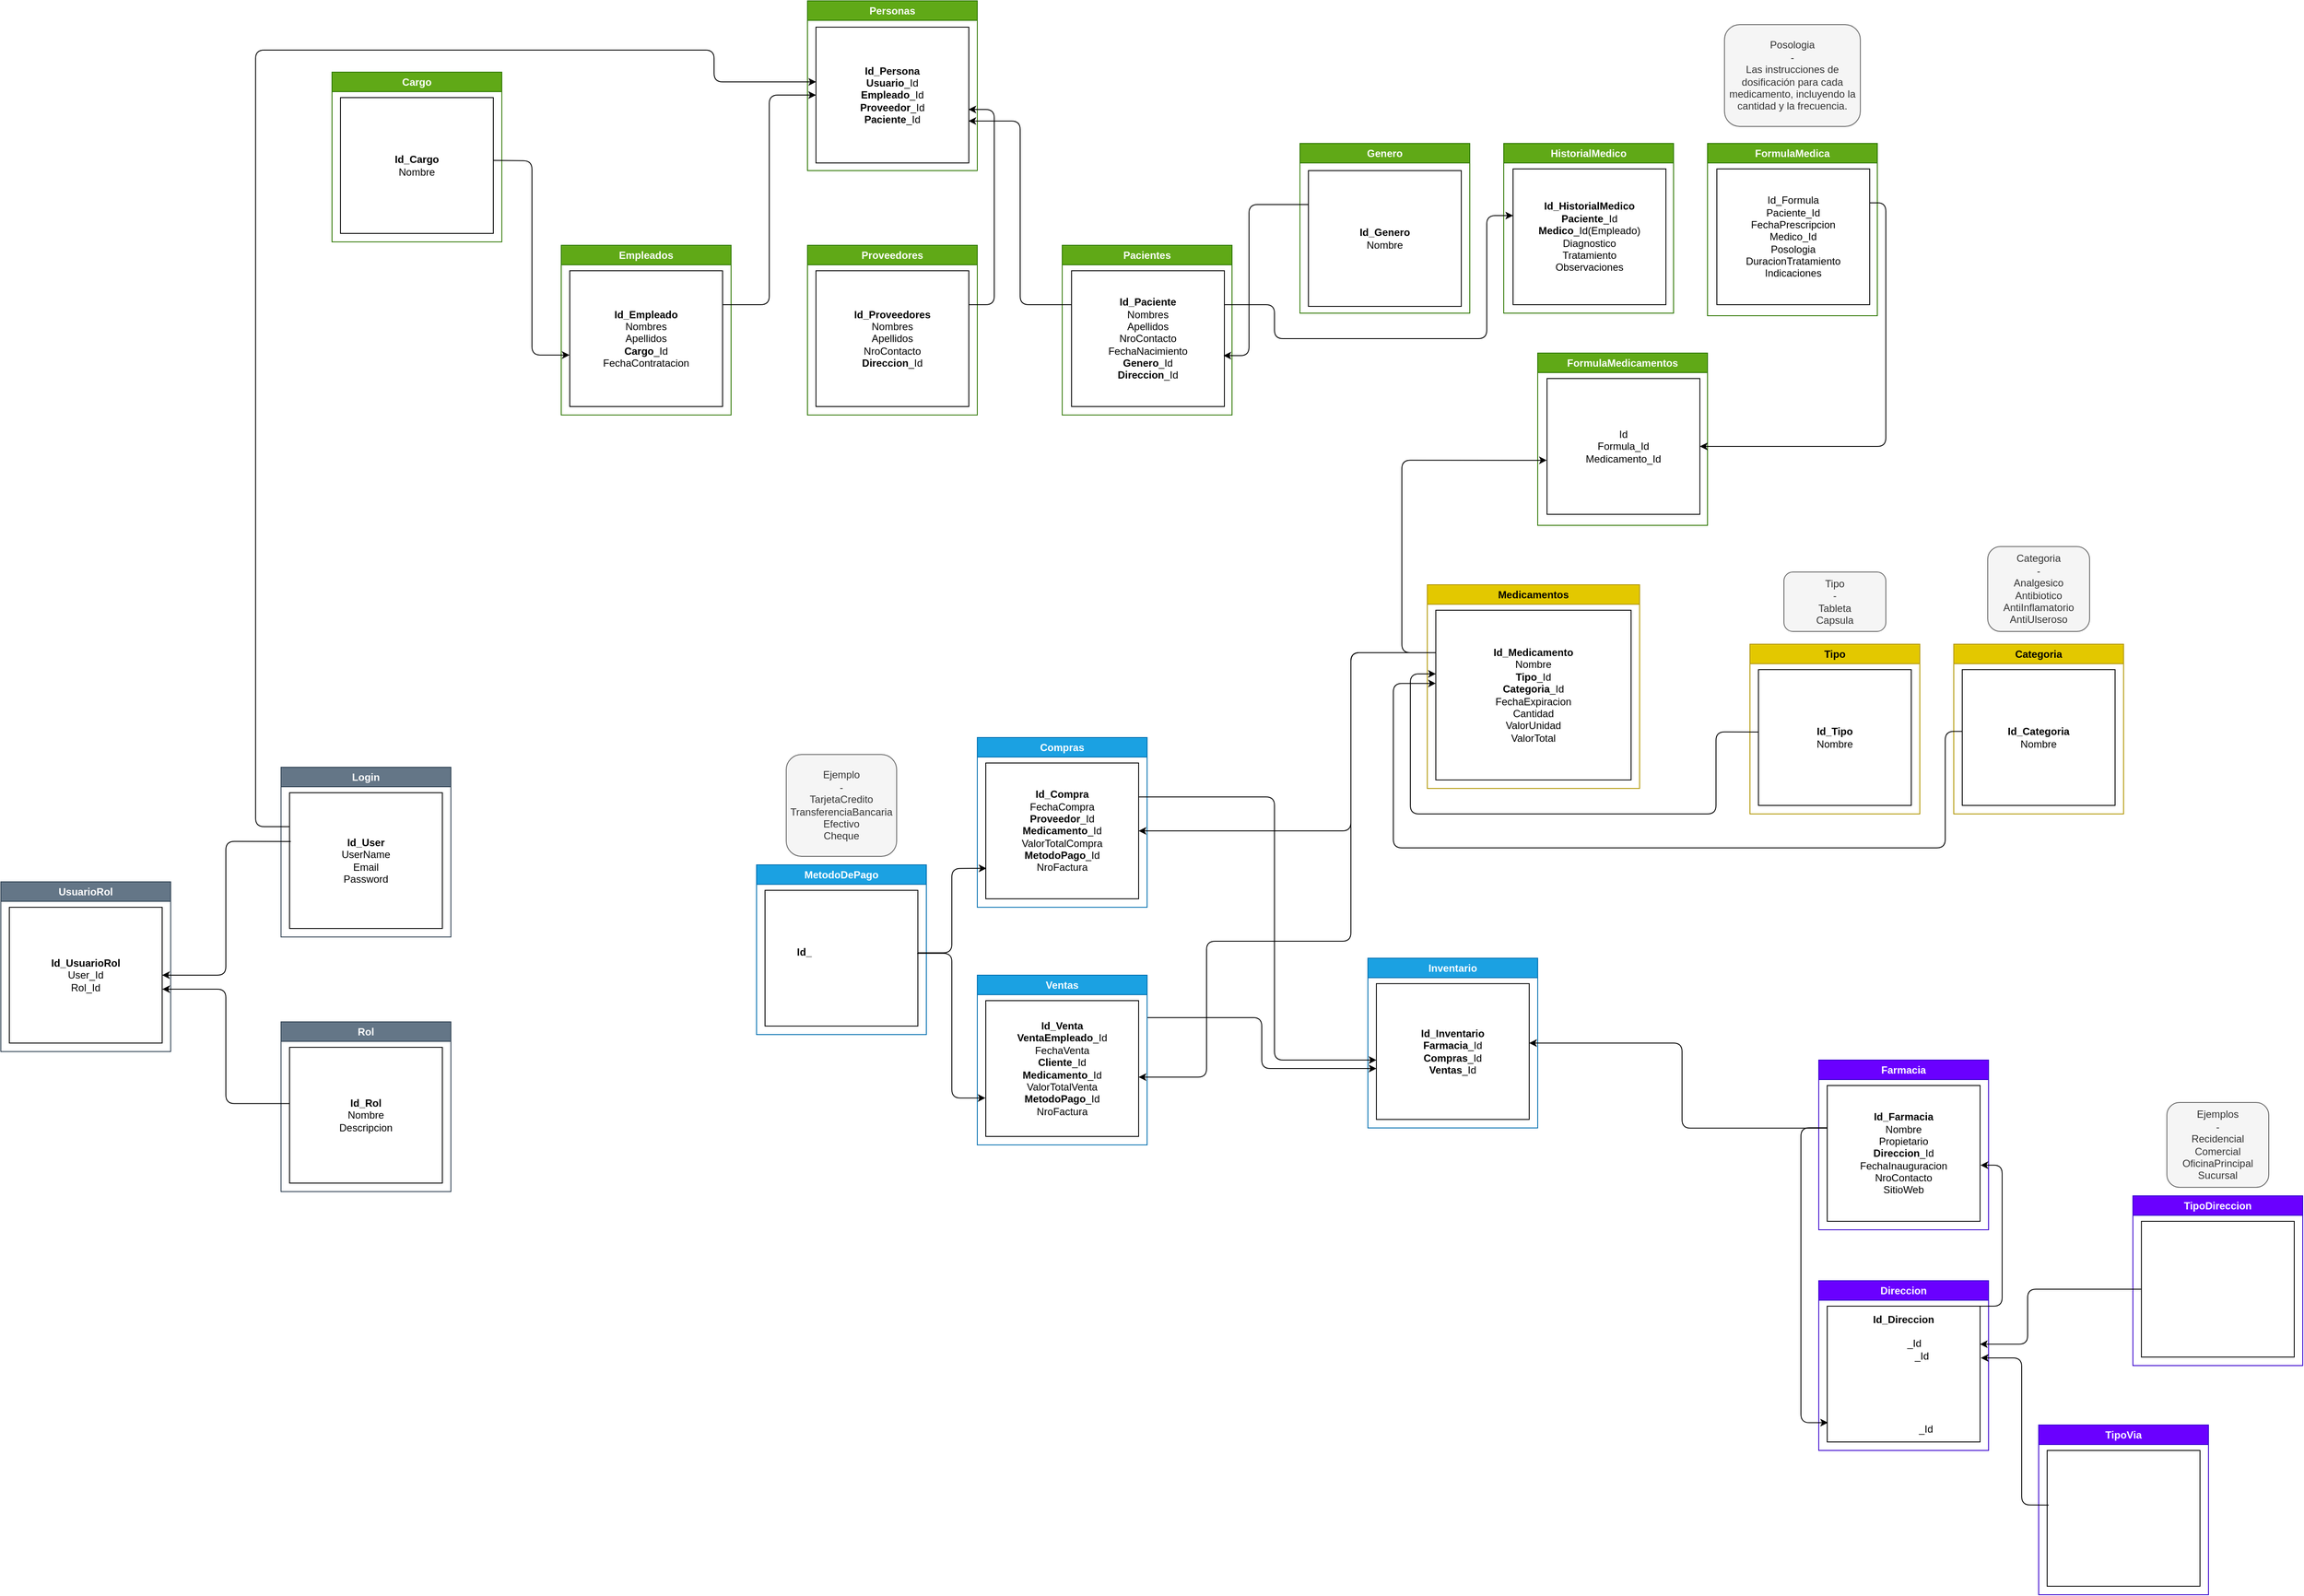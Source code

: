 <mxfile>
    <diagram name="Página-1" id="jpfWLPqKtA525M7urUYz">
        <mxGraphModel dx="3033" dy="2200" grid="1" gridSize="10" guides="1" tooltips="1" connect="1" arrows="1" fold="1" page="1" pageScale="1" pageWidth="827" pageHeight="1169" math="0" shadow="0">
            <root>
                <mxCell id="0"/>
                <mxCell id="1" parent="0"/>
                <mxCell id="NZvGtXNSFo7niaEzpbH--16" value="Compras" style="swimlane;whiteSpace=wrap;html=1;fillColor=#1ba1e2;fontColor=#ffffff;strokeColor=#006EAF;" parent="1" vertex="1">
                    <mxGeometry x="260" y="50" width="200" height="200" as="geometry"/>
                </mxCell>
                <mxCell id="9" value="&lt;b&gt;Id_Compra&lt;br&gt;&lt;/b&gt;FechaCompra&lt;br&gt;&lt;b&gt;Proveedor&lt;/b&gt;_Id&lt;b&gt;&lt;br&gt;Medicamento&lt;/b&gt;_Id&lt;br&gt;ValorTotalCompra&lt;br&gt;&lt;b&gt;MetodoPago&lt;/b&gt;_Id&lt;br&gt;NroFactura" style="whiteSpace=wrap;html=1;" parent="NZvGtXNSFo7niaEzpbH--16" vertex="1">
                    <mxGeometry x="10" y="30" width="180" height="160" as="geometry"/>
                </mxCell>
                <mxCell id="NZvGtXNSFo7niaEzpbH--19" value="Proveedores" style="swimlane;whiteSpace=wrap;html=1;fillColor=#60a917;fontColor=#ffffff;strokeColor=#2D7600;" parent="1" vertex="1">
                    <mxGeometry x="60" y="-530" width="200" height="200" as="geometry"/>
                </mxCell>
                <mxCell id="18" value="&lt;b&gt;Id_Proveedores&lt;/b&gt;&lt;br&gt;Nombres&lt;br&gt;Apellidos&lt;br&gt;NroContacto&lt;br&gt;&lt;b&gt;Direccion&lt;/b&gt;_Id" style="whiteSpace=wrap;html=1;" parent="NZvGtXNSFo7niaEzpbH--19" vertex="1">
                    <mxGeometry x="10" y="30" width="180" height="160" as="geometry"/>
                </mxCell>
                <mxCell id="NZvGtXNSFo7niaEzpbH--20" value="Farmacia" style="swimlane;whiteSpace=wrap;html=1;fillColor=#6a00ff;fontColor=#ffffff;strokeColor=#3700CC;" parent="1" vertex="1">
                    <mxGeometry x="1251" y="430" width="200" height="200" as="geometry"/>
                </mxCell>
                <mxCell id="3" value="&lt;b&gt;Id_Farmacia&lt;/b&gt;&lt;br&gt;Nombre&lt;br&gt;Propietario&lt;br&gt;&lt;b&gt;Direccion&lt;/b&gt;_Id&lt;br&gt;FechaInauguracion&lt;br&gt;NroContacto&lt;br&gt;SitioWeb" style="whiteSpace=wrap;html=1;" parent="NZvGtXNSFo7niaEzpbH--20" vertex="1">
                    <mxGeometry x="10" y="30" width="180" height="160" as="geometry"/>
                </mxCell>
                <mxCell id="NZvGtXNSFo7niaEzpbH--22" value="Personas" style="swimlane;whiteSpace=wrap;html=1;fillColor=#60a917;fontColor=#ffffff;strokeColor=#2D7600;" parent="1" vertex="1">
                    <mxGeometry x="60" y="-818" width="200" height="200" as="geometry"/>
                </mxCell>
                <mxCell id="16" value="&lt;b&gt;Id_Persona&lt;br&gt;&lt;/b&gt;&lt;b&gt;Usuario&lt;/b&gt;_Id&lt;b&gt;&lt;br&gt;Empleado&lt;/b&gt;_Id&lt;br&gt;&lt;b&gt;Proveedor&lt;/b&gt;_Id&lt;br&gt;&lt;b&gt;Paciente&lt;/b&gt;_Id" style="whiteSpace=wrap;html=1;" parent="NZvGtXNSFo7niaEzpbH--22" vertex="1">
                    <mxGeometry x="10" y="31" width="180" height="160" as="geometry"/>
                </mxCell>
                <mxCell id="NZvGtXNSFo7niaEzpbH--23" value="Inventario" style="swimlane;whiteSpace=wrap;html=1;startSize=23;fillColor=#1ba1e2;fontColor=#ffffff;strokeColor=#006EAF;" parent="1" vertex="1">
                    <mxGeometry x="720" y="310" width="200" height="200" as="geometry"/>
                </mxCell>
                <mxCell id="6" value="&lt;b&gt;Id_Inventario&lt;br&gt;Farmacia&lt;/b&gt;_Id&lt;b&gt;&lt;br&gt;Compras&lt;/b&gt;_Id&lt;b&gt;&lt;br&gt;Ventas&lt;/b&gt;_Id" style="whiteSpace=wrap;html=1;" parent="NZvGtXNSFo7niaEzpbH--23" vertex="1">
                    <mxGeometry x="10" y="30" width="180" height="160" as="geometry"/>
                </mxCell>
                <mxCell id="NZvGtXNSFo7niaEzpbH--24" value="Empleados" style="swimlane;whiteSpace=wrap;html=1;fillColor=#60a917;fontColor=#ffffff;strokeColor=#2D7600;" parent="1" vertex="1">
                    <mxGeometry x="-230" y="-530" width="200" height="200" as="geometry"/>
                </mxCell>
                <mxCell id="12" value="&lt;b&gt;Id_Empleado&lt;/b&gt;&lt;br&gt;Nombres&lt;br&gt;Apellidos&lt;br&gt;&lt;b&gt;Cargo&lt;/b&gt;_Id&lt;br&gt;FechaContratacion" style="whiteSpace=wrap;html=1;" parent="NZvGtXNSFo7niaEzpbH--24" vertex="1">
                    <mxGeometry x="10" y="30" width="180" height="160" as="geometry"/>
                </mxCell>
                <mxCell id="NZvGtXNSFo7niaEzpbH--25" value="FormulaMedica" style="swimlane;whiteSpace=wrap;html=1;fillColor=#60a917;fontColor=#ffffff;strokeColor=#2D7600;" parent="1" vertex="1">
                    <mxGeometry x="1120" y="-650" width="200" height="203" as="geometry"/>
                </mxCell>
                <mxCell id="13" value="Id_Formula&lt;br&gt;Paciente_Id&lt;br&gt;FechaPrescripcion&lt;br&gt;Medico_Id&lt;br&gt;Posologia&lt;br&gt;DuracionTratamiento&lt;br&gt;Indicaciones" style="whiteSpace=wrap;html=1;" parent="NZvGtXNSFo7niaEzpbH--25" vertex="1">
                    <mxGeometry x="11" y="30" width="180" height="160" as="geometry"/>
                </mxCell>
                <mxCell id="NZvGtXNSFo7niaEzpbH--26" value="Pacientes" style="swimlane;whiteSpace=wrap;html=1;fillColor=#60a917;fontColor=#ffffff;strokeColor=#2D7600;" parent="1" vertex="1">
                    <mxGeometry x="360" y="-530" width="200" height="200" as="geometry"/>
                </mxCell>
                <mxCell id="17" value="&lt;b&gt;Id_Paciente&lt;/b&gt;&lt;br&gt;Nombres&lt;br&gt;Apellidos&lt;br&gt;NroContacto&lt;br&gt;FechaNacimiento&lt;br&gt;&lt;b&gt;Genero&lt;/b&gt;_Id&lt;br&gt;&lt;b&gt;Direccion&lt;/b&gt;_Id&lt;b&gt;&lt;br&gt;&lt;/b&gt;" style="whiteSpace=wrap;html=1;" parent="NZvGtXNSFo7niaEzpbH--26" vertex="1">
                    <mxGeometry x="11" y="30" width="180" height="160" as="geometry"/>
                </mxCell>
                <mxCell id="61" style="edgeStyle=orthogonalEdgeStyle;html=1;exitX=1;exitY=0.25;exitDx=0;exitDy=0;entryX=0;entryY=0.625;entryDx=0;entryDy=0;entryPerimeter=0;" parent="1" source="NZvGtXNSFo7niaEzpbH--27" target="6" edge="1">
                    <mxGeometry relative="1" as="geometry"/>
                </mxCell>
                <mxCell id="NZvGtXNSFo7niaEzpbH--27" value="Ventas" style="swimlane;whiteSpace=wrap;html=1;fillColor=#1ba1e2;fontColor=#ffffff;strokeColor=#006EAF;" parent="1" vertex="1">
                    <mxGeometry x="260" y="330" width="200" height="200" as="geometry"/>
                </mxCell>
                <mxCell id="8" value="&lt;b&gt;Id_Venta&lt;br&gt;VentaEmpleado&lt;/b&gt;_Id&lt;b&gt;&lt;br&gt;&lt;/b&gt;FechaVenta&lt;br&gt;&lt;b&gt;Cliente&lt;/b&gt;_Id&lt;br&gt;&lt;b&gt;Medicamento&lt;/b&gt;_Id&lt;br&gt;ValorTotalVenta&lt;br&gt;&lt;b&gt;MetodoPago&lt;/b&gt;_Id&lt;br&gt;NroFactura" style="whiteSpace=wrap;html=1;" parent="NZvGtXNSFo7niaEzpbH--27" vertex="1">
                    <mxGeometry x="10" y="30" width="180" height="160" as="geometry"/>
                </mxCell>
                <mxCell id="NZvGtXNSFo7niaEzpbH--28" value="Medicamentos" style="swimlane;whiteSpace=wrap;html=1;fillColor=#e3c800;fontColor=#000000;strokeColor=#B09500;" parent="1" vertex="1">
                    <mxGeometry x="790" y="-130" width="250" height="240" as="geometry"/>
                </mxCell>
                <mxCell id="4" value="&lt;b&gt;Id_Medicamento&lt;/b&gt;&lt;br&gt;Nombre&lt;br&gt;&lt;b&gt;Tipo&lt;/b&gt;_Id&lt;br&gt;&lt;b&gt;Categoria&lt;/b&gt;_Id&lt;br&gt;FechaExpiracion&lt;br&gt;Cantidad&lt;br&gt;ValorUnidad&lt;br&gt;ValorTotal" style="whiteSpace=wrap;html=1;" parent="NZvGtXNSFo7niaEzpbH--28" vertex="1">
                    <mxGeometry x="10" y="30" width="230" height="200" as="geometry"/>
                </mxCell>
                <mxCell id="20" value="Rol" style="swimlane;whiteSpace=wrap;html=1;fillColor=#647687;fontColor=#ffffff;strokeColor=#314354;" parent="1" vertex="1">
                    <mxGeometry x="-560" y="385" width="200" height="200" as="geometry"/>
                </mxCell>
                <mxCell id="21" value="&lt;b&gt;Id_Rol&lt;/b&gt;&lt;br&gt;Nombre&lt;br&gt;Descripcion" style="whiteSpace=wrap;html=1;" parent="20" vertex="1">
                    <mxGeometry x="10" y="30" width="180" height="160" as="geometry"/>
                </mxCell>
                <mxCell id="22" value="Login" style="swimlane;whiteSpace=wrap;html=1;fillColor=#647687;fontColor=#ffffff;strokeColor=#314354;" parent="1" vertex="1">
                    <mxGeometry x="-560" y="85" width="200" height="200" as="geometry"/>
                </mxCell>
                <mxCell id="23" value="&lt;b&gt;Id_User&lt;/b&gt;&lt;br&gt;UserName&lt;br&gt;Email&lt;br&gt;Password" style="whiteSpace=wrap;html=1;" parent="22" vertex="1">
                    <mxGeometry x="10" y="30" width="180" height="160" as="geometry"/>
                </mxCell>
                <mxCell id="24" value="UsuarioRol" style="swimlane;whiteSpace=wrap;html=1;fillColor=#647687;fontColor=#ffffff;strokeColor=#314354;" parent="1" vertex="1">
                    <mxGeometry x="-890" y="220" width="200" height="200" as="geometry"/>
                </mxCell>
                <mxCell id="25" value="&lt;b&gt;Id_UsuarioRol&lt;/b&gt;&lt;br&gt;User_Id&lt;br&gt;Rol_Id" style="whiteSpace=wrap;html=1;" parent="24" vertex="1">
                    <mxGeometry x="10" y="30" width="180" height="160" as="geometry"/>
                </mxCell>
                <mxCell id="27" style="edgeStyle=orthogonalEdgeStyle;html=1;exitX=-0.002;exitY=0.414;exitDx=0;exitDy=0;entryX=1.001;entryY=0.603;entryDx=0;entryDy=0;exitPerimeter=0;entryPerimeter=0;" parent="1" source="21" target="25" edge="1">
                    <mxGeometry relative="1" as="geometry"/>
                </mxCell>
                <mxCell id="28" style="edgeStyle=orthogonalEdgeStyle;html=1;exitX=0.008;exitY=0.359;exitDx=0;exitDy=0;entryX=1;entryY=0.5;entryDx=0;entryDy=0;exitPerimeter=0;" parent="1" source="23" target="25" edge="1">
                    <mxGeometry relative="1" as="geometry"/>
                </mxCell>
                <mxCell id="29" value="Direccion" style="swimlane;whiteSpace=wrap;html=1;fillColor=#6a00ff;fontColor=#ffffff;strokeColor=#3700CC;" parent="1" vertex="1">
                    <mxGeometry x="1251" y="690" width="200" height="200" as="geometry"/>
                </mxCell>
                <mxCell id="30" value="&lt;b&gt;Id_Direccion&lt;/b&gt;&lt;br&gt;&lt;span style=&quot;color: rgb(255, 255, 255);&quot;&gt;Direccion&lt;br&gt;&lt;/span&gt;&lt;span style=&quot;color: rgb(255, 255, 255);&quot;&gt;&lt;b&gt;Tipo&lt;/b&gt;&lt;/span&gt;_Id&lt;span style=&quot;color: rgb(255, 255, 255);&quot;&gt;&lt;br&gt;&lt;/span&gt;&lt;b&gt;&lt;span style=&quot;color: rgb(255, 255, 255);&quot;&gt;TipoVia&lt;/span&gt;&lt;/b&gt;_Id&lt;br style=&quot;color: rgb(255, 255, 255);&quot;&gt;&lt;span style=&quot;color: rgb(255, 255, 255);&quot;&gt;NroDireccion&lt;/span&gt;&lt;span style=&quot;color: rgb(255, 255, 255);&quot;&gt;&lt;br&gt;Ciudad&lt;br&gt;Estado&lt;br&gt;CodigoPostal&lt;br&gt;Pais&lt;br&gt;&lt;/span&gt;&lt;span style=&quot;color: rgb(255, 255, 255);&quot;&gt;&lt;b&gt;Farmacia&lt;/b&gt;&lt;/span&gt;_Id&lt;span style=&quot;color: rgb(255, 255, 255);&quot;&gt;&lt;br&gt;&lt;/span&gt;" style="whiteSpace=wrap;html=1;" parent="29" vertex="1">
                    <mxGeometry x="10" y="30" width="180" height="160" as="geometry"/>
                </mxCell>
                <mxCell id="31" value="TipoVia" style="swimlane;whiteSpace=wrap;html=1;fillColor=#6a00ff;fontColor=#ffffff;strokeColor=#3700CC;" parent="1" vertex="1">
                    <mxGeometry x="1510" y="860" width="200" height="200" as="geometry"/>
                </mxCell>
                <mxCell id="32" value="&lt;span style=&quot;color: rgb(255, 255, 255);&quot;&gt;&lt;b&gt;Id_&lt;/b&gt;&lt;/span&gt;&lt;span style=&quot;color: rgb(255, 255, 255); font-weight: 700;&quot;&gt;TipoVia&lt;br&gt;&lt;/span&gt;&lt;span style=&quot;color: rgb(255, 255, 255);&quot;&gt;Nombre&lt;br&gt;Abreviatura&lt;br&gt;&lt;/span&gt;" style="whiteSpace=wrap;html=1;" parent="31" vertex="1">
                    <mxGeometry x="10" y="30" width="180" height="160" as="geometry"/>
                </mxCell>
                <mxCell id="33" style="edgeStyle=orthogonalEdgeStyle;html=1;exitX=0.01;exitY=0.402;exitDx=0;exitDy=0;entryX=1.005;entryY=0.381;entryDx=0;entryDy=0;entryPerimeter=0;exitPerimeter=0;" parent="1" source="32" target="30" edge="1">
                    <mxGeometry relative="1" as="geometry">
                        <Array as="points">
                            <mxPoint x="1490" y="954"/>
                            <mxPoint x="1490" y="781"/>
                        </Array>
                    </mxGeometry>
                </mxCell>
                <mxCell id="34" style="edgeStyle=orthogonalEdgeStyle;html=1;exitX=0.002;exitY=0.311;exitDx=0;exitDy=0;entryX=0.005;entryY=0.858;entryDx=0;entryDy=0;entryPerimeter=0;exitPerimeter=0;" parent="1" source="3" target="30" edge="1">
                    <mxGeometry relative="1" as="geometry">
                        <Array as="points">
                            <mxPoint x="1230" y="510"/>
                            <mxPoint x="1230" y="857"/>
                        </Array>
                    </mxGeometry>
                </mxCell>
                <mxCell id="35" value="Tipo" style="swimlane;whiteSpace=wrap;html=1;fillColor=#e3c800;fontColor=#000000;strokeColor=#B09500;" parent="1" vertex="1">
                    <mxGeometry x="1170" y="-60" width="200" height="200" as="geometry"/>
                </mxCell>
                <mxCell id="36" value="&lt;b&gt;Id_Tipo&lt;/b&gt;&lt;br&gt;Nombre" style="whiteSpace=wrap;html=1;" parent="35" vertex="1">
                    <mxGeometry x="10" y="30" width="180" height="160" as="geometry"/>
                </mxCell>
                <mxCell id="37" value="Categoria" style="swimlane;whiteSpace=wrap;html=1;fillColor=#e3c800;fontColor=#000000;strokeColor=#B09500;" parent="1" vertex="1">
                    <mxGeometry x="1410" y="-60" width="200" height="200" as="geometry"/>
                </mxCell>
                <mxCell id="38" value="&lt;b&gt;Id_Categoria&lt;/b&gt;&lt;br&gt;Nombre" style="whiteSpace=wrap;html=1;" parent="37" vertex="1">
                    <mxGeometry x="10" y="30" width="180" height="160" as="geometry"/>
                </mxCell>
                <mxCell id="40" value="Tipo&lt;br&gt;-&lt;br&gt;Tableta&lt;br&gt;Capsula" style="rounded=1;whiteSpace=wrap;html=1;fillColor=#f5f5f5;fontColor=#333333;strokeColor=#666666;" parent="1" vertex="1">
                    <mxGeometry x="1210" y="-145" width="120" height="70" as="geometry"/>
                </mxCell>
                <mxCell id="41" value="Categoria&lt;br&gt;-&lt;br&gt;Analgesico&lt;br&gt;Antibiotico&lt;br&gt;AntiInflamatorio&lt;br&gt;AntiUlseroso" style="rounded=1;whiteSpace=wrap;html=1;fillColor=#f5f5f5;fontColor=#333333;strokeColor=#666666;" parent="1" vertex="1">
                    <mxGeometry x="1450" y="-175" width="120" height="100" as="geometry"/>
                </mxCell>
                <mxCell id="45" style="edgeStyle=orthogonalEdgeStyle;html=1;entryX=0;entryY=0.375;entryDx=0;entryDy=0;entryPerimeter=0;exitX=-0.003;exitY=0.459;exitDx=0;exitDy=0;exitPerimeter=0;" parent="1" source="36" target="4" edge="1">
                    <mxGeometry relative="1" as="geometry">
                        <mxPoint x="1120" y="50" as="sourcePoint"/>
                        <Array as="points">
                            <mxPoint x="1130" y="43"/>
                            <mxPoint x="1130" y="140"/>
                            <mxPoint x="770" y="140"/>
                            <mxPoint x="770" y="-25"/>
                        </Array>
                    </mxGeometry>
                </mxCell>
                <mxCell id="46" style="edgeStyle=orthogonalEdgeStyle;html=1;exitX=0.001;exitY=0.455;exitDx=0;exitDy=0;entryX=0;entryY=0.431;entryDx=0;entryDy=0;entryPerimeter=0;exitPerimeter=0;" parent="1" source="38" target="4" edge="1">
                    <mxGeometry relative="1" as="geometry">
                        <Array as="points">
                            <mxPoint x="1400" y="43"/>
                            <mxPoint x="1400" y="180"/>
                            <mxPoint x="750" y="180"/>
                            <mxPoint x="750" y="-14"/>
                        </Array>
                    </mxGeometry>
                </mxCell>
                <mxCell id="48" value="TipoDireccion" style="swimlane;whiteSpace=wrap;html=1;fillColor=#6a00ff;fontColor=#ffffff;strokeColor=#3700CC;" parent="1" vertex="1">
                    <mxGeometry x="1621" y="590" width="200" height="200" as="geometry"/>
                </mxCell>
                <mxCell id="49" value="&lt;span style=&quot;color: rgb(255, 255, 255);&quot;&gt;&lt;b&gt;Id_&lt;/b&gt;&lt;/span&gt;&lt;span style=&quot;color: rgb(255, 255, 255); font-weight: 700;&quot;&gt;TipoDireccion&lt;br&gt;&lt;/span&gt;&lt;span style=&quot;color: rgb(255, 255, 255);&quot;&gt;Nombre&lt;br&gt;&lt;/span&gt;" style="whiteSpace=wrap;html=1;" parent="48" vertex="1">
                    <mxGeometry x="10" y="30" width="180" height="160" as="geometry"/>
                </mxCell>
                <mxCell id="50" value="Ejemplos&lt;br&gt;-&lt;br&gt;Recidencial&lt;br&gt;Comercial&lt;br&gt;OficinaPrincipal&lt;br&gt;Sucursal" style="rounded=1;whiteSpace=wrap;html=1;fillColor=#f5f5f5;fontColor=#333333;strokeColor=#666666;" parent="1" vertex="1">
                    <mxGeometry x="1661" y="480" width="120" height="100" as="geometry"/>
                </mxCell>
                <mxCell id="53" style="edgeStyle=orthogonalEdgeStyle;html=1;exitX=0;exitY=0.5;exitDx=0;exitDy=0;entryX=0.999;entryY=0.28;entryDx=0;entryDy=0;entryPerimeter=0;" parent="1" source="49" target="30" edge="1">
                    <mxGeometry relative="1" as="geometry">
                        <Array as="points">
                            <mxPoint x="1497" y="700"/>
                            <mxPoint x="1497" y="765"/>
                        </Array>
                    </mxGeometry>
                </mxCell>
                <mxCell id="54" value="MetodoDePago" style="swimlane;whiteSpace=wrap;html=1;fillColor=#1ba1e2;fontColor=#ffffff;strokeColor=#006EAF;" parent="1" vertex="1">
                    <mxGeometry y="200" width="200" height="200" as="geometry"/>
                </mxCell>
                <mxCell id="55" value="&lt;b&gt;Id_&lt;/b&gt;&lt;span style=&quot;color: rgb(255, 255, 255); font-weight: 700;&quot;&gt;MetodoDePago&lt;br&gt;Nombre&lt;br&gt;&lt;/span&gt;" style="whiteSpace=wrap;html=1;" parent="54" vertex="1">
                    <mxGeometry x="10" y="30" width="180" height="160" as="geometry"/>
                </mxCell>
                <mxCell id="56" value="Ejemplo&lt;br&gt;-&lt;br&gt;TarjetaCredito&lt;br&gt;TransferenciaBancaria&lt;br&gt;Efectivo&lt;br&gt;Cheque" style="rounded=1;whiteSpace=wrap;html=1;fillColor=#f5f5f5;strokeColor=#666666;fontColor=#333333;" parent="1" vertex="1">
                    <mxGeometry x="35" y="70" width="130" height="120" as="geometry"/>
                </mxCell>
                <mxCell id="58" style="edgeStyle=orthogonalEdgeStyle;html=1;exitX=1.001;exitY=0.46;exitDx=0;exitDy=0;entryX=0.004;entryY=0.776;entryDx=0;entryDy=0;exitPerimeter=0;entryPerimeter=0;" parent="1" source="55" target="9" edge="1">
                    <mxGeometry relative="1" as="geometry"/>
                </mxCell>
                <mxCell id="59" style="edgeStyle=orthogonalEdgeStyle;html=1;exitX=0.995;exitY=0.464;exitDx=0;exitDy=0;entryX=-0.002;entryY=0.717;entryDx=0;entryDy=0;entryPerimeter=0;exitPerimeter=0;" parent="1" source="55" target="8" edge="1">
                    <mxGeometry relative="1" as="geometry"/>
                </mxCell>
                <mxCell id="60" style="edgeStyle=orthogonalEdgeStyle;html=1;exitX=1;exitY=0.25;exitDx=0;exitDy=0;" parent="1" source="9" edge="1">
                    <mxGeometry relative="1" as="geometry">
                        <Array as="points">
                            <mxPoint x="610" y="120"/>
                            <mxPoint x="610" y="430"/>
                            <mxPoint x="730" y="430"/>
                        </Array>
                        <mxPoint x="730" y="430" as="targetPoint"/>
                    </mxGeometry>
                </mxCell>
                <mxCell id="62" style="edgeStyle=orthogonalEdgeStyle;html=1;exitX=0;exitY=0.314;exitDx=0;exitDy=0;exitPerimeter=0;" parent="1" source="3" edge="1">
                    <mxGeometry relative="1" as="geometry">
                        <mxPoint x="910" y="410" as="targetPoint"/>
                        <Array as="points">
                            <mxPoint x="1090" y="510"/>
                            <mxPoint x="1090" y="410"/>
                        </Array>
                    </mxGeometry>
                </mxCell>
                <mxCell id="66" value="Genero" style="swimlane;whiteSpace=wrap;html=1;fillColor=#60a917;fontColor=#ffffff;strokeColor=#2D7600;" parent="1" vertex="1">
                    <mxGeometry x="640" y="-650" width="200" height="200" as="geometry"/>
                </mxCell>
                <mxCell id="67" value="&lt;b&gt;Id_Genero&lt;/b&gt;&lt;br&gt;Nombre" style="whiteSpace=wrap;html=1;" parent="66" vertex="1">
                    <mxGeometry x="10" y="32" width="180" height="160" as="geometry"/>
                </mxCell>
                <mxCell id="68" value="HistorialMedico" style="swimlane;whiteSpace=wrap;html=1;fillColor=#60a917;fontColor=#ffffff;strokeColor=#2D7600;" parent="1" vertex="1">
                    <mxGeometry x="880" y="-650" width="200" height="200" as="geometry"/>
                </mxCell>
                <mxCell id="69" value="&lt;b&gt;Id_HistorialMedico&lt;/b&gt;&lt;br&gt;&lt;b&gt;Paciente&lt;/b&gt;_Id&lt;br&gt;&lt;b&gt;Medico&lt;/b&gt;_Id(Empleado)&lt;br&gt;Diagnostico&lt;br&gt;Tratamiento&lt;br&gt;Observaciones" style="whiteSpace=wrap;html=1;" parent="68" vertex="1">
                    <mxGeometry x="11" y="30" width="180" height="160" as="geometry"/>
                </mxCell>
                <mxCell id="71" style="edgeStyle=orthogonalEdgeStyle;html=1;exitX=1;exitY=0;exitDx=0;exitDy=0;entryX=1.003;entryY=0.587;entryDx=0;entryDy=0;entryPerimeter=0;" parent="1" source="30" target="3" edge="1">
                    <mxGeometry relative="1" as="geometry">
                        <Array as="points">
                            <mxPoint x="1467" y="720"/>
                            <mxPoint x="1467" y="554"/>
                        </Array>
                    </mxGeometry>
                </mxCell>
                <mxCell id="72" style="edgeStyle=orthogonalEdgeStyle;html=1;exitX=0;exitY=0.25;exitDx=0;exitDy=0;entryX=1;entryY=0.5;entryDx=0;entryDy=0;" parent="1" source="4" target="9" edge="1">
                    <mxGeometry relative="1" as="geometry">
                        <Array as="points">
                            <mxPoint x="700" y="-50"/>
                            <mxPoint x="700" y="160"/>
                        </Array>
                    </mxGeometry>
                </mxCell>
                <mxCell id="73" style="edgeStyle=orthogonalEdgeStyle;html=1;exitX=0;exitY=0.25;exitDx=0;exitDy=0;entryX=1;entryY=0.563;entryDx=0;entryDy=0;entryPerimeter=0;" parent="1" source="4" target="8" edge="1">
                    <mxGeometry relative="1" as="geometry">
                        <Array as="points">
                            <mxPoint x="700" y="-50"/>
                            <mxPoint x="700" y="290"/>
                            <mxPoint x="530" y="290"/>
                            <mxPoint x="530" y="450"/>
                        </Array>
                    </mxGeometry>
                </mxCell>
                <mxCell id="75" style="edgeStyle=orthogonalEdgeStyle;html=1;exitX=1;exitY=0.25;exitDx=0;exitDy=0;entryX=0;entryY=0.344;entryDx=0;entryDy=0;entryPerimeter=0;" parent="1" source="17" target="69" edge="1">
                    <mxGeometry relative="1" as="geometry">
                        <Array as="points">
                            <mxPoint x="610" y="-460"/>
                            <mxPoint x="610" y="-420"/>
                            <mxPoint x="860" y="-420"/>
                            <mxPoint x="860" y="-565"/>
                        </Array>
                    </mxGeometry>
                </mxCell>
                <mxCell id="76" value="Cargo" style="swimlane;whiteSpace=wrap;html=1;fillColor=#60a917;fontColor=#ffffff;strokeColor=#2D7600;" parent="1" vertex="1">
                    <mxGeometry x="-500" y="-734" width="200" height="200" as="geometry"/>
                </mxCell>
                <mxCell id="77" value="&lt;b&gt;Id_Cargo&lt;/b&gt;&lt;br&gt;Nombre" style="whiteSpace=wrap;html=1;" parent="76" vertex="1">
                    <mxGeometry x="10" y="30" width="180" height="160" as="geometry"/>
                </mxCell>
                <mxCell id="81" style="edgeStyle=orthogonalEdgeStyle;html=1;entryX=-0.001;entryY=0.621;entryDx=0;entryDy=0;entryPerimeter=0;" edge="1" parent="1" target="12">
                    <mxGeometry relative="1" as="geometry">
                        <mxPoint x="-310" y="-630" as="sourcePoint"/>
                    </mxGeometry>
                </mxCell>
                <mxCell id="82" style="edgeStyle=orthogonalEdgeStyle;html=1;exitX=0;exitY=0.25;exitDx=0;exitDy=0;" edge="1" parent="1" source="67">
                    <mxGeometry relative="1" as="geometry">
                        <mxPoint x="550" y="-400" as="targetPoint"/>
                        <Array as="points">
                            <mxPoint x="580" y="-578"/>
                            <mxPoint x="580" y="-400"/>
                        </Array>
                    </mxGeometry>
                </mxCell>
                <mxCell id="84" value="FormulaMedicamentos" style="swimlane;whiteSpace=wrap;html=1;fillColor=#60a917;fontColor=#ffffff;strokeColor=#2D7600;" vertex="1" parent="1">
                    <mxGeometry x="920" y="-403" width="200" height="203" as="geometry"/>
                </mxCell>
                <mxCell id="85" value="Id&lt;br&gt;Formula_Id&lt;br&gt;Medicamento_Id" style="whiteSpace=wrap;html=1;" vertex="1" parent="84">
                    <mxGeometry x="11" y="30" width="180" height="160" as="geometry"/>
                </mxCell>
                <mxCell id="86" style="edgeStyle=orthogonalEdgeStyle;html=1;exitX=1;exitY=0.25;exitDx=0;exitDy=0;entryX=1;entryY=0.5;entryDx=0;entryDy=0;" edge="1" parent="1" source="13" target="85">
                    <mxGeometry relative="1" as="geometry">
                        <Array as="points">
                            <mxPoint x="1330" y="-580"/>
                            <mxPoint x="1330" y="-293"/>
                        </Array>
                    </mxGeometry>
                </mxCell>
                <mxCell id="87" style="edgeStyle=orthogonalEdgeStyle;html=1;exitX=0;exitY=0.25;exitDx=0;exitDy=0;entryX=-0.002;entryY=0.602;entryDx=0;entryDy=0;entryPerimeter=0;" edge="1" parent="1" source="4" target="85">
                    <mxGeometry relative="1" as="geometry">
                        <Array as="points">
                            <mxPoint x="760" y="-50"/>
                            <mxPoint x="760" y="-277"/>
                        </Array>
                    </mxGeometry>
                </mxCell>
                <mxCell id="88" value="Posologia&lt;br&gt;-&lt;br&gt;Las instrucciones de dosificación para cada medicamento, incluyendo la cantidad y la frecuencia." style="rounded=1;whiteSpace=wrap;html=1;fillColor=#f5f5f5;fontColor=#333333;strokeColor=#666666;" vertex="1" parent="1">
                    <mxGeometry x="1140" y="-790" width="160" height="120" as="geometry"/>
                </mxCell>
                <mxCell id="89" style="edgeStyle=orthogonalEdgeStyle;html=1;exitX=0;exitY=0.25;exitDx=0;exitDy=0;entryX=0.998;entryY=0.691;entryDx=0;entryDy=0;entryPerimeter=0;" edge="1" parent="1" source="17" target="16">
                    <mxGeometry relative="1" as="geometry"/>
                </mxCell>
                <mxCell id="90" style="edgeStyle=orthogonalEdgeStyle;html=1;exitX=1;exitY=0.25;exitDx=0;exitDy=0;entryX=0.998;entryY=0.606;entryDx=0;entryDy=0;entryPerimeter=0;" edge="1" parent="1" source="18" target="16">
                    <mxGeometry relative="1" as="geometry">
                        <Array as="points">
                            <mxPoint x="280" y="-460"/>
                            <mxPoint x="280" y="-690"/>
                        </Array>
                    </mxGeometry>
                </mxCell>
                <mxCell id="91" style="edgeStyle=orthogonalEdgeStyle;html=1;exitX=1;exitY=0.25;exitDx=0;exitDy=0;entryX=0;entryY=0.5;entryDx=0;entryDy=0;" edge="1" parent="1" source="12" target="16">
                    <mxGeometry relative="1" as="geometry"/>
                </mxCell>
                <mxCell id="92" style="edgeStyle=orthogonalEdgeStyle;html=1;exitX=0;exitY=0.25;exitDx=0;exitDy=0;entryX=0.001;entryY=0.403;entryDx=0;entryDy=0;entryPerimeter=0;" edge="1" parent="1" source="23" target="16">
                    <mxGeometry relative="1" as="geometry">
                        <Array as="points">
                            <mxPoint x="-590" y="155"/>
                            <mxPoint x="-590" y="-760"/>
                            <mxPoint x="-50" y="-760"/>
                            <mxPoint x="-50" y="-722"/>
                        </Array>
                    </mxGeometry>
                </mxCell>
            </root>
        </mxGraphModel>
    </diagram>
</mxfile>